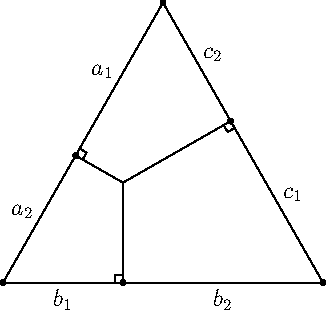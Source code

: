 // Carnots Theorem states that
// let ABC be a triangle and
// let P be a point inside ABC
// let X be intersection of BC's normal passing through P and BC
// let Y be intersection of BP's normal passing through P and BP
// let Z be intersection of AB's normal passing through P and AB
// then AZ^2 + BX^2 + CY^2 = ZB^2 + XC^2 + YA^2


import geometry;


// Define points for triangle
point A = (80.0, 140.0),
	B = (0.0, 0.0),
	C = (160.0, 0.0);


// Define and draw main triangle
triangle maintrig = triangle(A, B, C);
draw(maintrig);


// Define point inside maintrig
point P = (60.0, 50.0);


// Get intersections
point X = intersectionpoint(maintrig.BC, perpendicular(P, maintrig.BC));
point Y = intersectionpoint(maintrig.AC, perpendicular(P, maintrig.AC));
point Z = intersectionpoint(maintrig.AB, perpendicular(P, maintrig.AB));


// Draw segments from intersections.
draw(P--X);
draw(P--Y);
draw(P--Z);


// Label segments, mark points and angles accordingly
label("$a_1$", A--Z);
label("$a_2$", Z--B);
label("$b_1$", B--X);
label("$b_2$", X--C);
label("$c_1$", C--Y);
label("$c_2$", Y--A);

dot(A);
dot(B);
dot(C);
dot(X);
dot(Y);
dot(Z);

markrightangle(P, Z, A, size=4);
markrightangle(P, X, B, size=4);
markrightangle(P, Y, C, size=4);
